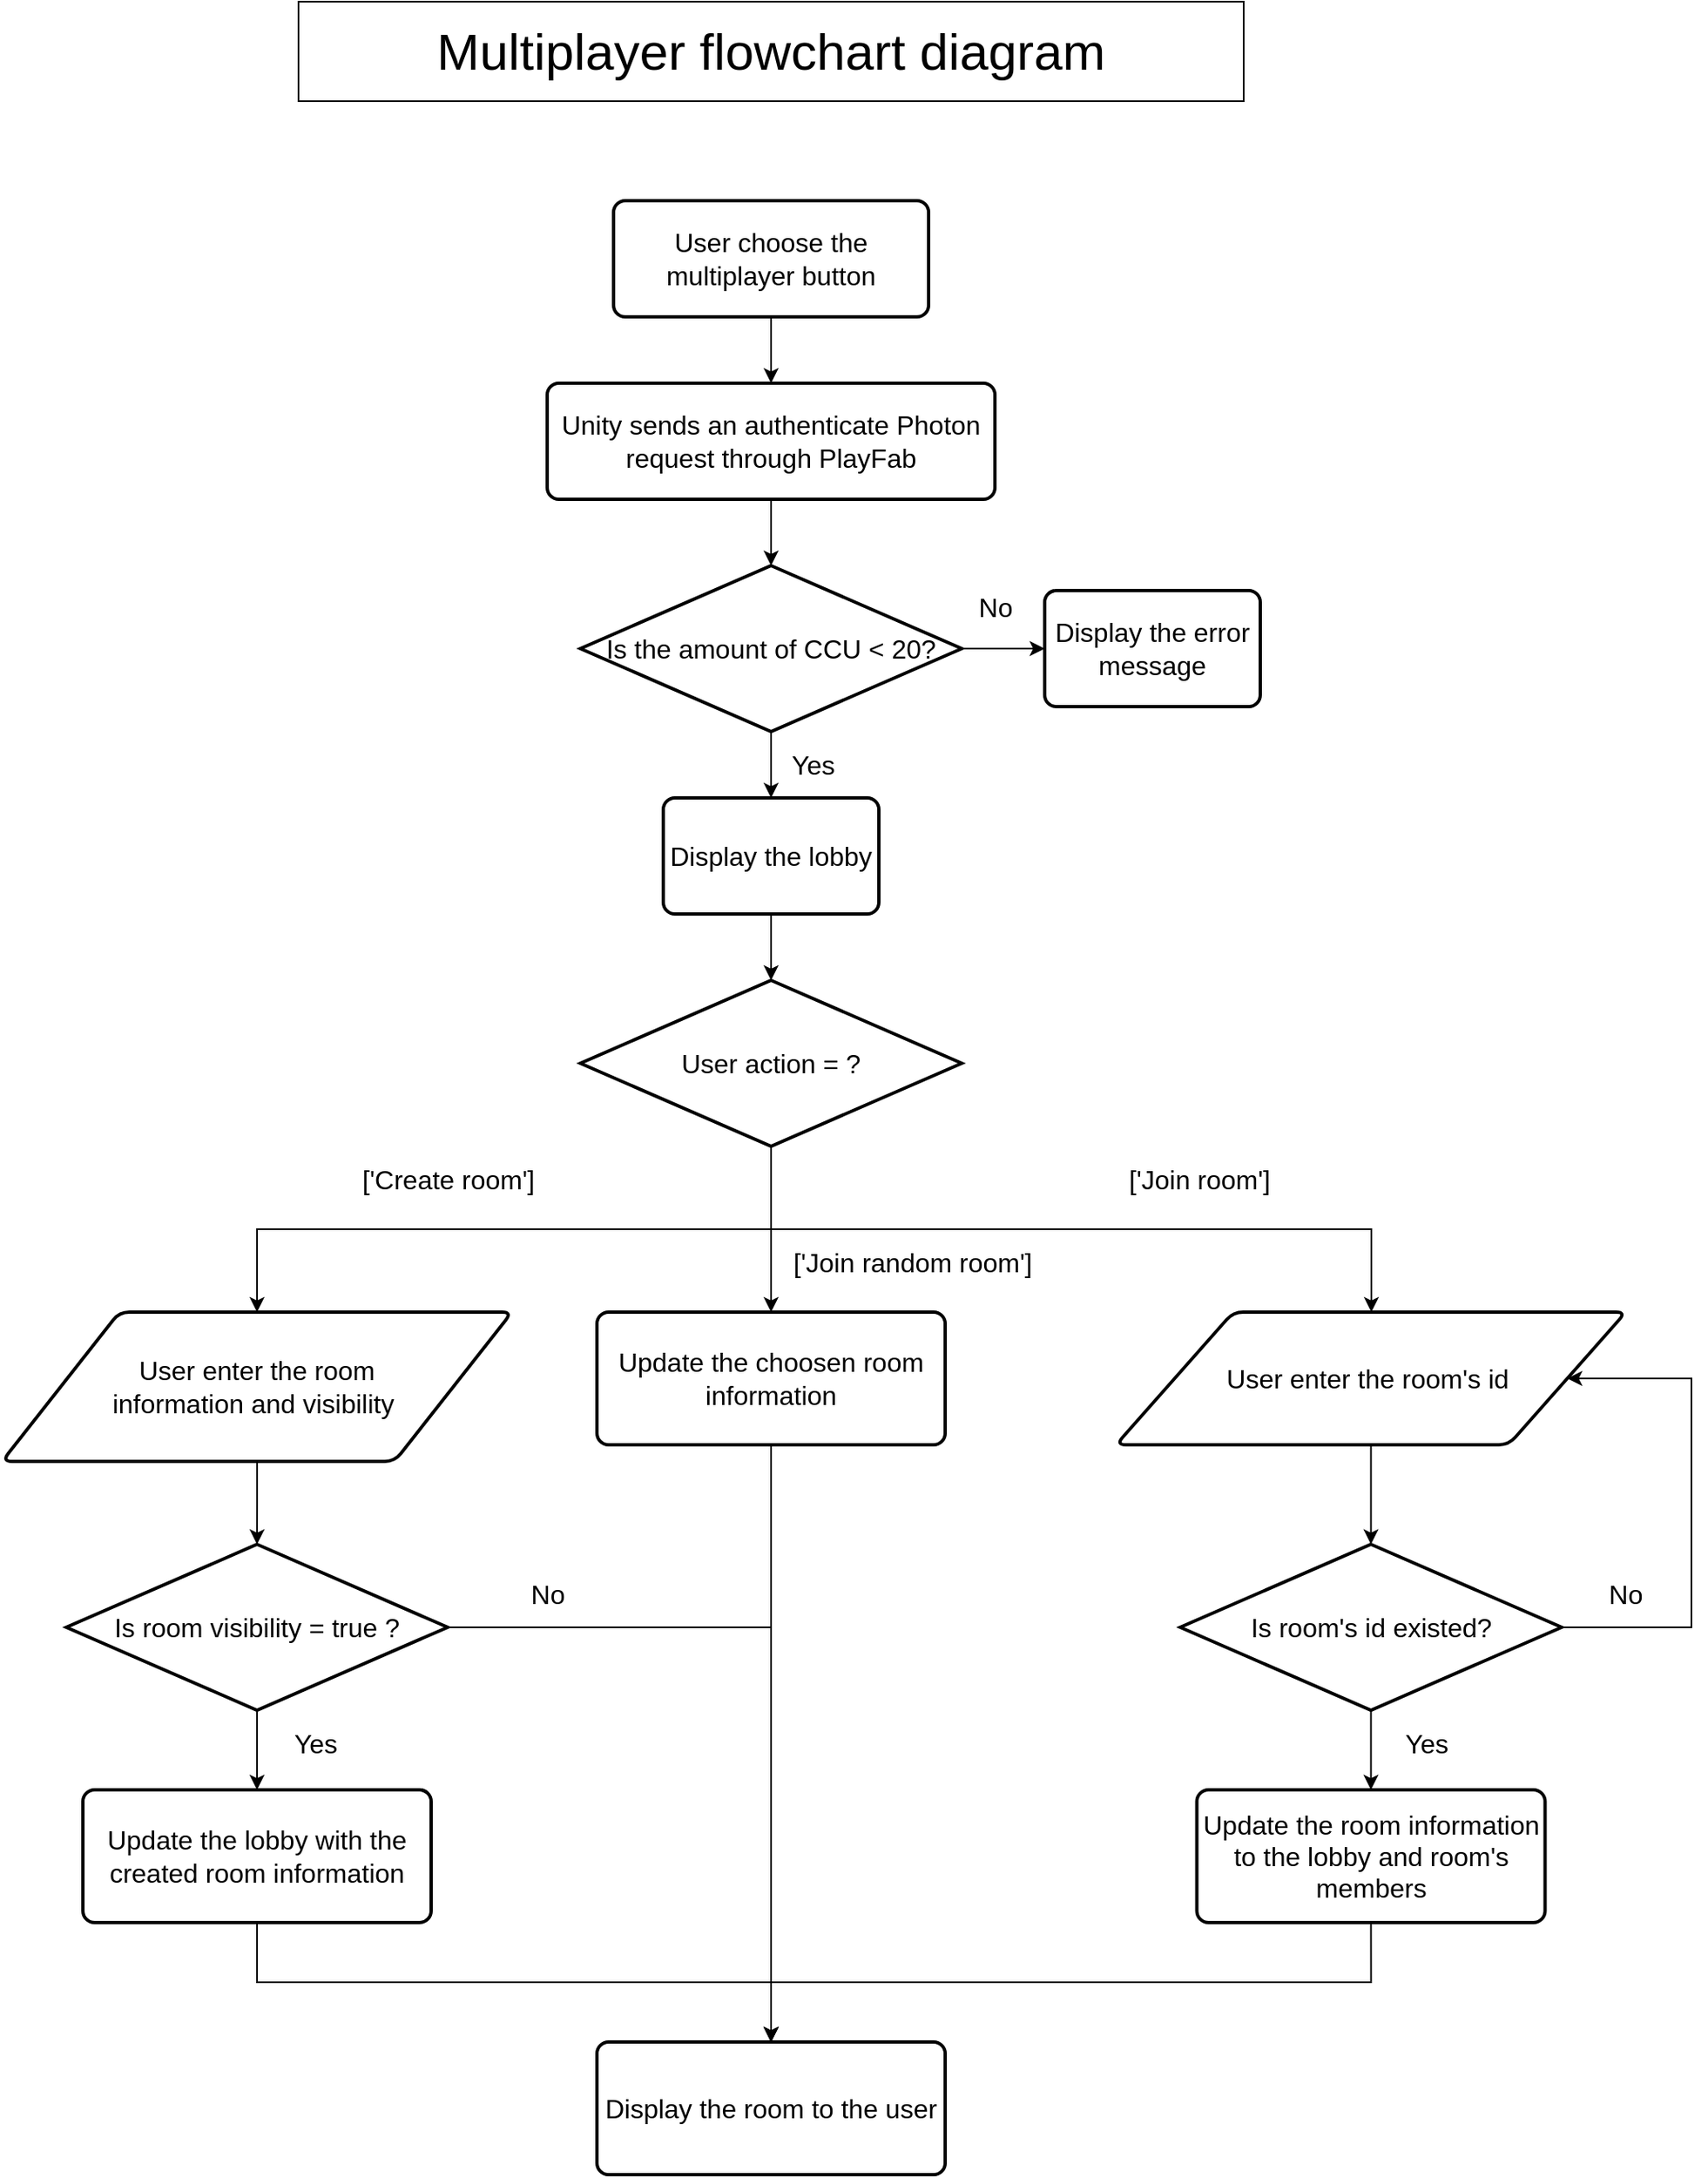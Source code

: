 <mxfile>
    <diagram id="mxpWI3Guaqs62eQBQkfB" name="Page-1">
        <mxGraphModel dx="1902" dy="1317" grid="0" gridSize="10" guides="1" tooltips="1" connect="1" arrows="1" fold="1" page="1" pageScale="1" pageWidth="1654" pageHeight="2336" math="0" shadow="0">
            <root>
                <mxCell id="0"/>
                <mxCell id="1" parent="0"/>
                <mxCell id="2" value="&lt;font style=&quot;font-size: 31px&quot;&gt;Multiplayer flowchart diagram&lt;/font&gt;" style="rounded=0;whiteSpace=wrap;html=1;" parent="1" vertex="1">
                    <mxGeometry x="190" y="10" width="570" height="60" as="geometry"/>
                </mxCell>
                <mxCell id="23" style="edgeStyle=orthogonalEdgeStyle;rounded=0;orthogonalLoop=1;jettySize=auto;html=1;entryX=0.5;entryY=0;entryDx=0;entryDy=0;fontSize=16;" edge="1" parent="1" source="7" target="18">
                    <mxGeometry relative="1" as="geometry"/>
                </mxCell>
                <mxCell id="24" style="edgeStyle=orthogonalEdgeStyle;rounded=0;orthogonalLoop=1;jettySize=auto;html=1;fontSize=16;" edge="1" parent="1" source="7" target="17">
                    <mxGeometry relative="1" as="geometry"/>
                </mxCell>
                <mxCell id="7" value="Is the amount of CCU &amp;lt; 20?" style="strokeWidth=2;html=1;shape=mxgraph.flowchart.decision;whiteSpace=wrap;fontSize=16;" parent="1" vertex="1">
                    <mxGeometry x="360" y="350" width="230" height="100" as="geometry"/>
                </mxCell>
                <mxCell id="21" style="edgeStyle=orthogonalEdgeStyle;rounded=0;orthogonalLoop=1;jettySize=auto;html=1;fontSize=16;" edge="1" parent="1" source="16" target="20">
                    <mxGeometry relative="1" as="geometry"/>
                </mxCell>
                <mxCell id="16" value="&lt;span style=&quot;font-size: 16px;&quot;&gt;User choose the multiplayer button&lt;/span&gt;" style="rounded=1;whiteSpace=wrap;html=1;absoluteArcSize=1;arcSize=14;strokeWidth=2;fontSize=16;" vertex="1" parent="1">
                    <mxGeometry x="380" y="130" width="190" height="70" as="geometry"/>
                </mxCell>
                <mxCell id="17" value="&lt;span style=&quot;font-size: 16px;&quot;&gt;Display the error message&lt;/span&gt;" style="rounded=1;whiteSpace=wrap;html=1;absoluteArcSize=1;arcSize=14;strokeWidth=2;fontSize=16;" vertex="1" parent="1">
                    <mxGeometry x="640" y="365" width="130" height="70" as="geometry"/>
                </mxCell>
                <mxCell id="56" style="edgeStyle=orthogonalEdgeStyle;rounded=0;orthogonalLoop=1;jettySize=auto;html=1;exitX=0.5;exitY=1;exitDx=0;exitDy=0;entryX=0.5;entryY=0;entryDx=0;entryDy=0;entryPerimeter=0;fontSize=16;" edge="1" parent="1" source="18" target="29">
                    <mxGeometry relative="1" as="geometry"/>
                </mxCell>
                <mxCell id="18" value="&lt;span style=&quot;font-size: 16px;&quot;&gt;Display the lobby&lt;/span&gt;" style="rounded=1;whiteSpace=wrap;html=1;absoluteArcSize=1;arcSize=14;strokeWidth=2;fontSize=16;" vertex="1" parent="1">
                    <mxGeometry x="410" y="490" width="130" height="70" as="geometry"/>
                </mxCell>
                <mxCell id="22" style="edgeStyle=orthogonalEdgeStyle;rounded=0;orthogonalLoop=1;jettySize=auto;html=1;fontSize=16;" edge="1" parent="1" source="20" target="7">
                    <mxGeometry relative="1" as="geometry"/>
                </mxCell>
                <mxCell id="20" value="&lt;span style=&quot;font-size: 16px&quot;&gt;Unity sends an authenticate Photon request through PlayFab&lt;/span&gt;" style="rounded=1;whiteSpace=wrap;html=1;absoluteArcSize=1;arcSize=14;strokeWidth=2;fontSize=16;" vertex="1" parent="1">
                    <mxGeometry x="340" y="240" width="270" height="70" as="geometry"/>
                </mxCell>
                <mxCell id="25" value="No" style="text;html=1;resizable=0;autosize=1;align=center;verticalAlign=middle;points=[];fillColor=none;strokeColor=none;rounded=0;fontSize=16;" vertex="1" parent="1">
                    <mxGeometry x="590" y="365" width="40" height="20" as="geometry"/>
                </mxCell>
                <mxCell id="26" value="Yes" style="text;html=1;resizable=0;autosize=1;align=center;verticalAlign=middle;points=[];fillColor=none;strokeColor=none;rounded=0;fontSize=16;" vertex="1" parent="1">
                    <mxGeometry x="480" y="460" width="40" height="20" as="geometry"/>
                </mxCell>
                <mxCell id="34" style="edgeStyle=orthogonalEdgeStyle;rounded=0;orthogonalLoop=1;jettySize=auto;html=1;entryX=0.5;entryY=0;entryDx=0;entryDy=0;fontSize=16;" edge="1" parent="1" source="29" target="31">
                    <mxGeometry relative="1" as="geometry"/>
                </mxCell>
                <mxCell id="54" style="edgeStyle=orthogonalEdgeStyle;rounded=0;orthogonalLoop=1;jettySize=auto;html=1;exitX=0.5;exitY=1;exitDx=0;exitDy=0;exitPerimeter=0;entryX=0.5;entryY=0;entryDx=0;entryDy=0;fontSize=16;" edge="1" parent="1" source="29" target="43">
                    <mxGeometry relative="1" as="geometry"/>
                </mxCell>
                <mxCell id="55" style="edgeStyle=orthogonalEdgeStyle;rounded=0;orthogonalLoop=1;jettySize=auto;html=1;exitX=0.5;exitY=1;exitDx=0;exitDy=0;exitPerimeter=0;fontSize=16;" edge="1" parent="1" source="29" target="42">
                    <mxGeometry relative="1" as="geometry">
                        <Array as="points">
                            <mxPoint x="475" y="750"/>
                            <mxPoint x="837" y="750"/>
                        </Array>
                    </mxGeometry>
                </mxCell>
                <mxCell id="29" value="User action = ?" style="strokeWidth=2;html=1;shape=mxgraph.flowchart.decision;whiteSpace=wrap;fontSize=16;" vertex="1" parent="1">
                    <mxGeometry x="360" y="600" width="230" height="100" as="geometry"/>
                </mxCell>
                <mxCell id="65" style="edgeStyle=orthogonalEdgeStyle;rounded=0;orthogonalLoop=1;jettySize=auto;html=1;fontSize=16;" edge="1" parent="1" source="31">
                    <mxGeometry relative="1" as="geometry">
                        <mxPoint x="475" y="1240" as="targetPoint"/>
                    </mxGeometry>
                </mxCell>
                <mxCell id="31" value="Update the choosen room information" style="rounded=1;whiteSpace=wrap;html=1;absoluteArcSize=1;arcSize=14;strokeWidth=2;fontSize=16;" vertex="1" parent="1">
                    <mxGeometry x="370" y="800" width="210" height="80" as="geometry"/>
                </mxCell>
                <mxCell id="35" value="['Join random room']" style="text;html=1;resizable=0;autosize=1;align=center;verticalAlign=middle;points=[];fillColor=none;strokeColor=none;rounded=0;fontSize=16;" vertex="1" parent="1">
                    <mxGeometry x="480" y="760" width="160" height="20" as="geometry"/>
                </mxCell>
                <mxCell id="36" value="['Create room']" style="text;html=1;align=center;verticalAlign=middle;resizable=0;points=[];autosize=1;strokeColor=none;fontSize=16;" vertex="1" parent="1">
                    <mxGeometry x="220" y="710" width="120" height="20" as="geometry"/>
                </mxCell>
                <mxCell id="41" value="['Join room']" style="text;html=1;align=center;verticalAlign=middle;resizable=0;points=[];autosize=1;strokeColor=none;fontSize=16;" vertex="1" parent="1">
                    <mxGeometry x="683" y="710" width="100" height="20" as="geometry"/>
                </mxCell>
                <mxCell id="51" style="edgeStyle=orthogonalEdgeStyle;rounded=0;orthogonalLoop=1;jettySize=auto;html=1;entryX=0.5;entryY=0;entryDx=0;entryDy=0;entryPerimeter=0;fontSize=16;" edge="1" parent="1" source="42" target="48">
                    <mxGeometry relative="1" as="geometry"/>
                </mxCell>
                <mxCell id="42" value="User enter the room's id&amp;nbsp;" style="shape=parallelogram;html=1;strokeWidth=2;perimeter=parallelogramPerimeter;whiteSpace=wrap;rounded=1;arcSize=12;size=0.23;fontSize=16;" vertex="1" parent="1">
                    <mxGeometry x="683" y="800" width="307.5" height="80" as="geometry"/>
                </mxCell>
                <mxCell id="50" style="edgeStyle=orthogonalEdgeStyle;rounded=0;orthogonalLoop=1;jettySize=auto;html=1;entryX=0.5;entryY=0;entryDx=0;entryDy=0;entryPerimeter=0;fontSize=16;" edge="1" parent="1" source="43" target="44">
                    <mxGeometry relative="1" as="geometry"/>
                </mxCell>
                <mxCell id="43" value="User enter the room &lt;br&gt;information and visibility&amp;nbsp;" style="shape=parallelogram;html=1;strokeWidth=2;perimeter=parallelogramPerimeter;whiteSpace=wrap;rounded=1;arcSize=12;size=0.23;fontSize=16;" vertex="1" parent="1">
                    <mxGeometry x="11.25" y="800" width="307.5" height="90" as="geometry"/>
                </mxCell>
                <mxCell id="52" style="edgeStyle=orthogonalEdgeStyle;rounded=0;orthogonalLoop=1;jettySize=auto;html=1;exitX=0.5;exitY=1;exitDx=0;exitDy=0;exitPerimeter=0;fontSize=16;" edge="1" parent="1" source="44" target="45">
                    <mxGeometry relative="1" as="geometry"/>
                </mxCell>
                <mxCell id="64" style="edgeStyle=orthogonalEdgeStyle;rounded=0;orthogonalLoop=1;jettySize=auto;html=1;exitX=1;exitY=0.5;exitDx=0;exitDy=0;exitPerimeter=0;entryX=0.5;entryY=0;entryDx=0;entryDy=0;fontSize=16;" edge="1" parent="1" source="44" target="46">
                    <mxGeometry relative="1" as="geometry"/>
                </mxCell>
                <mxCell id="44" value="Is room visibility = true ?" style="strokeWidth=2;html=1;shape=mxgraph.flowchart.decision;whiteSpace=wrap;fontSize=16;" vertex="1" parent="1">
                    <mxGeometry x="50" y="940" width="230" height="100" as="geometry"/>
                </mxCell>
                <mxCell id="61" style="edgeStyle=orthogonalEdgeStyle;rounded=0;orthogonalLoop=1;jettySize=auto;html=1;exitX=0.5;exitY=1;exitDx=0;exitDy=0;entryX=0.5;entryY=0;entryDx=0;entryDy=0;fontSize=16;" edge="1" parent="1" source="45" target="46">
                    <mxGeometry relative="1" as="geometry"/>
                </mxCell>
                <mxCell id="45" value="Update the lobby with the created room information" style="rounded=1;whiteSpace=wrap;html=1;absoluteArcSize=1;arcSize=14;strokeWidth=2;fontSize=16;" vertex="1" parent="1">
                    <mxGeometry x="60" y="1088" width="210" height="80" as="geometry"/>
                </mxCell>
                <mxCell id="46" value="Display the room to the user" style="rounded=1;whiteSpace=wrap;html=1;absoluteArcSize=1;arcSize=14;strokeWidth=2;fontSize=16;" vertex="1" parent="1">
                    <mxGeometry x="370" y="1240" width="210" height="80" as="geometry"/>
                </mxCell>
                <mxCell id="53" style="edgeStyle=orthogonalEdgeStyle;rounded=0;orthogonalLoop=1;jettySize=auto;html=1;exitX=0.5;exitY=1;exitDx=0;exitDy=0;exitPerimeter=0;fontSize=16;" edge="1" parent="1" source="48" target="49">
                    <mxGeometry relative="1" as="geometry"/>
                </mxCell>
                <mxCell id="68" style="edgeStyle=orthogonalEdgeStyle;rounded=0;orthogonalLoop=1;jettySize=auto;html=1;exitX=1;exitY=0.5;exitDx=0;exitDy=0;exitPerimeter=0;entryX=1;entryY=0.5;entryDx=0;entryDy=0;fontSize=16;" edge="1" parent="1" source="48" target="42">
                    <mxGeometry relative="1" as="geometry">
                        <Array as="points">
                            <mxPoint x="1030" y="990"/>
                            <mxPoint x="1030" y="840"/>
                        </Array>
                    </mxGeometry>
                </mxCell>
                <mxCell id="48" value="Is room's id existed?" style="strokeWidth=2;html=1;shape=mxgraph.flowchart.decision;whiteSpace=wrap;fontSize=16;" vertex="1" parent="1">
                    <mxGeometry x="721.75" y="940" width="230" height="100" as="geometry"/>
                </mxCell>
                <mxCell id="63" style="edgeStyle=orthogonalEdgeStyle;rounded=0;orthogonalLoop=1;jettySize=auto;html=1;exitX=0.5;exitY=1;exitDx=0;exitDy=0;entryX=0.5;entryY=0;entryDx=0;entryDy=0;fontSize=16;" edge="1" parent="1" source="49" target="46">
                    <mxGeometry relative="1" as="geometry"/>
                </mxCell>
                <mxCell id="49" value="Update the room information to the lobby and room's members" style="rounded=1;whiteSpace=wrap;html=1;absoluteArcSize=1;arcSize=14;strokeWidth=2;fontSize=16;" vertex="1" parent="1">
                    <mxGeometry x="731.75" y="1088" width="210" height="80" as="geometry"/>
                </mxCell>
                <mxCell id="57" value="Yes" style="text;html=1;resizable=0;autosize=1;align=center;verticalAlign=middle;points=[];fillColor=none;strokeColor=none;rounded=0;fontSize=16;" vertex="1" parent="1">
                    <mxGeometry x="180" y="1050" width="40" height="20" as="geometry"/>
                </mxCell>
                <mxCell id="58" value="Yes" style="text;html=1;resizable=0;autosize=1;align=center;verticalAlign=middle;points=[];fillColor=none;strokeColor=none;rounded=0;fontSize=16;" vertex="1" parent="1">
                    <mxGeometry x="850" y="1050" width="40" height="20" as="geometry"/>
                </mxCell>
                <mxCell id="66" value="No" style="text;html=1;resizable=0;autosize=1;align=center;verticalAlign=middle;points=[];fillColor=none;strokeColor=none;rounded=0;fontSize=16;" vertex="1" parent="1">
                    <mxGeometry x="320" y="960" width="40" height="20" as="geometry"/>
                </mxCell>
                <mxCell id="67" value="No" style="text;html=1;resizable=0;autosize=1;align=center;verticalAlign=middle;points=[];fillColor=none;strokeColor=none;rounded=0;fontSize=16;" vertex="1" parent="1">
                    <mxGeometry x="970" y="960" width="40" height="20" as="geometry"/>
                </mxCell>
            </root>
        </mxGraphModel>
    </diagram>
</mxfile>